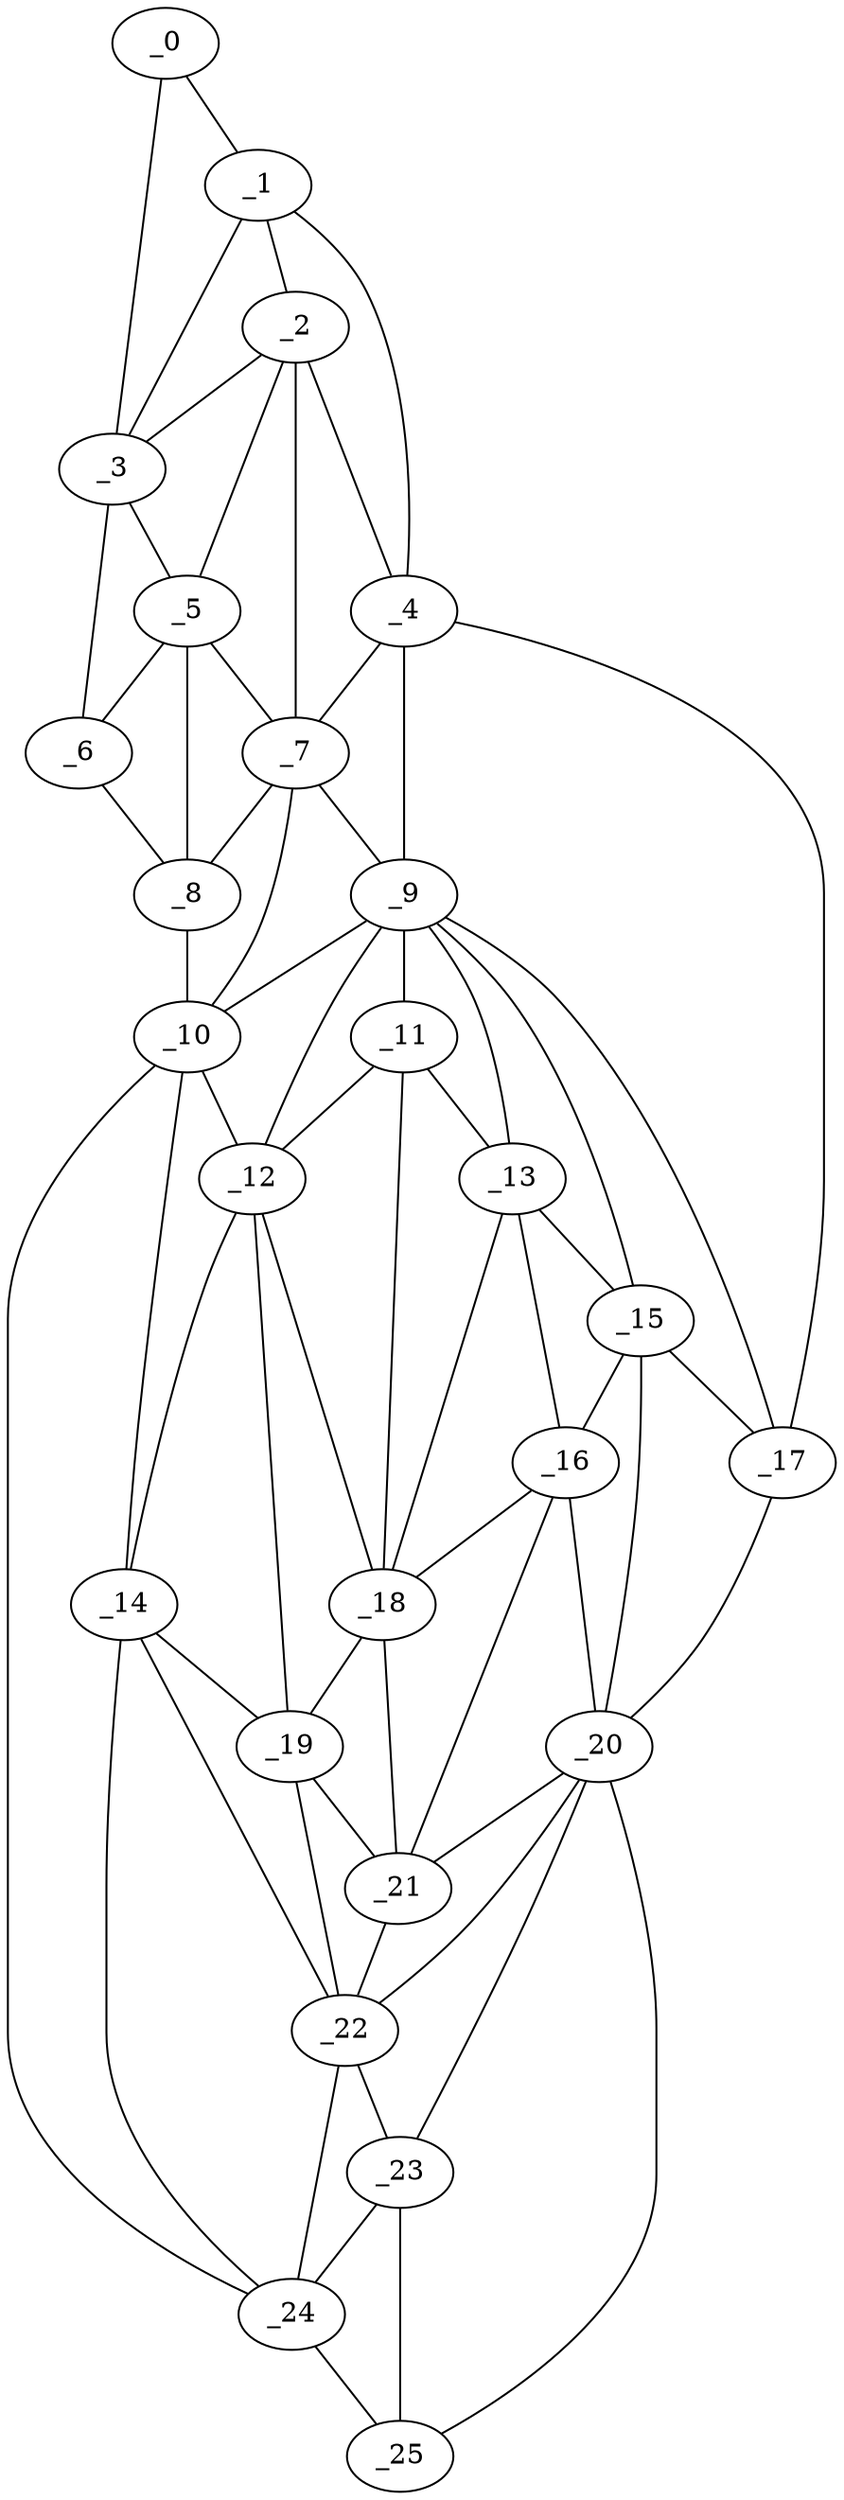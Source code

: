 graph "obj6__235.gxl" {
	_0	 [x=7,
		y=42];
	_1	 [x=10,
		y=52];
	_0 -- _1	 [valence=1];
	_3	 [x=17,
		y=38];
	_0 -- _3	 [valence=1];
	_2	 [x=15,
		y=56];
	_1 -- _2	 [valence=2];
	_1 -- _3	 [valence=2];
	_4	 [x=25,
		y=71];
	_1 -- _4	 [valence=1];
	_2 -- _3	 [valence=2];
	_2 -- _4	 [valence=1];
	_5	 [x=31,
		y=43];
	_2 -- _5	 [valence=2];
	_7	 [x=35,
		y=55];
	_2 -- _7	 [valence=2];
	_3 -- _5	 [valence=2];
	_6	 [x=35,
		y=34];
	_3 -- _6	 [valence=1];
	_4 -- _7	 [valence=2];
	_9	 [x=45,
		y=66];
	_4 -- _9	 [valence=2];
	_17	 [x=77,
		y=95];
	_4 -- _17	 [valence=1];
	_5 -- _6	 [valence=2];
	_5 -- _7	 [valence=1];
	_8	 [x=45,
		y=33];
	_5 -- _8	 [valence=2];
	_6 -- _8	 [valence=1];
	_7 -- _8	 [valence=2];
	_7 -- _9	 [valence=2];
	_10	 [x=62,
		y=35];
	_7 -- _10	 [valence=1];
	_8 -- _10	 [valence=1];
	_9 -- _10	 [valence=1];
	_11	 [x=68,
		y=62];
	_9 -- _11	 [valence=2];
	_12	 [x=71,
		y=55];
	_9 -- _12	 [valence=2];
	_13	 [x=72,
		y=70];
	_9 -- _13	 [valence=2];
	_15	 [x=75,
		y=85];
	_9 -- _15	 [valence=1];
	_9 -- _17	 [valence=2];
	_10 -- _12	 [valence=1];
	_14	 [x=74,
		y=42];
	_10 -- _14	 [valence=2];
	_24	 [x=124,
		y=70];
	_10 -- _24	 [valence=1];
	_11 -- _12	 [valence=1];
	_11 -- _13	 [valence=1];
	_18	 [x=79,
		y=58];
	_11 -- _18	 [valence=2];
	_12 -- _14	 [valence=2];
	_12 -- _18	 [valence=2];
	_19	 [x=85,
		y=49];
	_12 -- _19	 [valence=2];
	_13 -- _15	 [valence=1];
	_16	 [x=76,
		y=72];
	_13 -- _16	 [valence=2];
	_13 -- _18	 [valence=1];
	_14 -- _19	 [valence=1];
	_22	 [x=106,
		y=61];
	_14 -- _22	 [valence=2];
	_14 -- _24	 [valence=2];
	_15 -- _16	 [valence=2];
	_15 -- _17	 [valence=1];
	_20	 [x=99,
		y=90];
	_15 -- _20	 [valence=2];
	_16 -- _18	 [valence=2];
	_16 -- _20	 [valence=1];
	_21	 [x=101,
		y=59];
	_16 -- _21	 [valence=2];
	_17 -- _20	 [valence=1];
	_18 -- _19	 [valence=2];
	_18 -- _21	 [valence=1];
	_19 -- _21	 [valence=2];
	_19 -- _22	 [valence=2];
	_20 -- _21	 [valence=2];
	_20 -- _22	 [valence=2];
	_23	 [x=113,
		y=68];
	_20 -- _23	 [valence=1];
	_25	 [x=124,
		y=84];
	_20 -- _25	 [valence=1];
	_21 -- _22	 [valence=2];
	_22 -- _23	 [valence=2];
	_22 -- _24	 [valence=2];
	_23 -- _24	 [valence=2];
	_23 -- _25	 [valence=1];
	_24 -- _25	 [valence=1];
}
